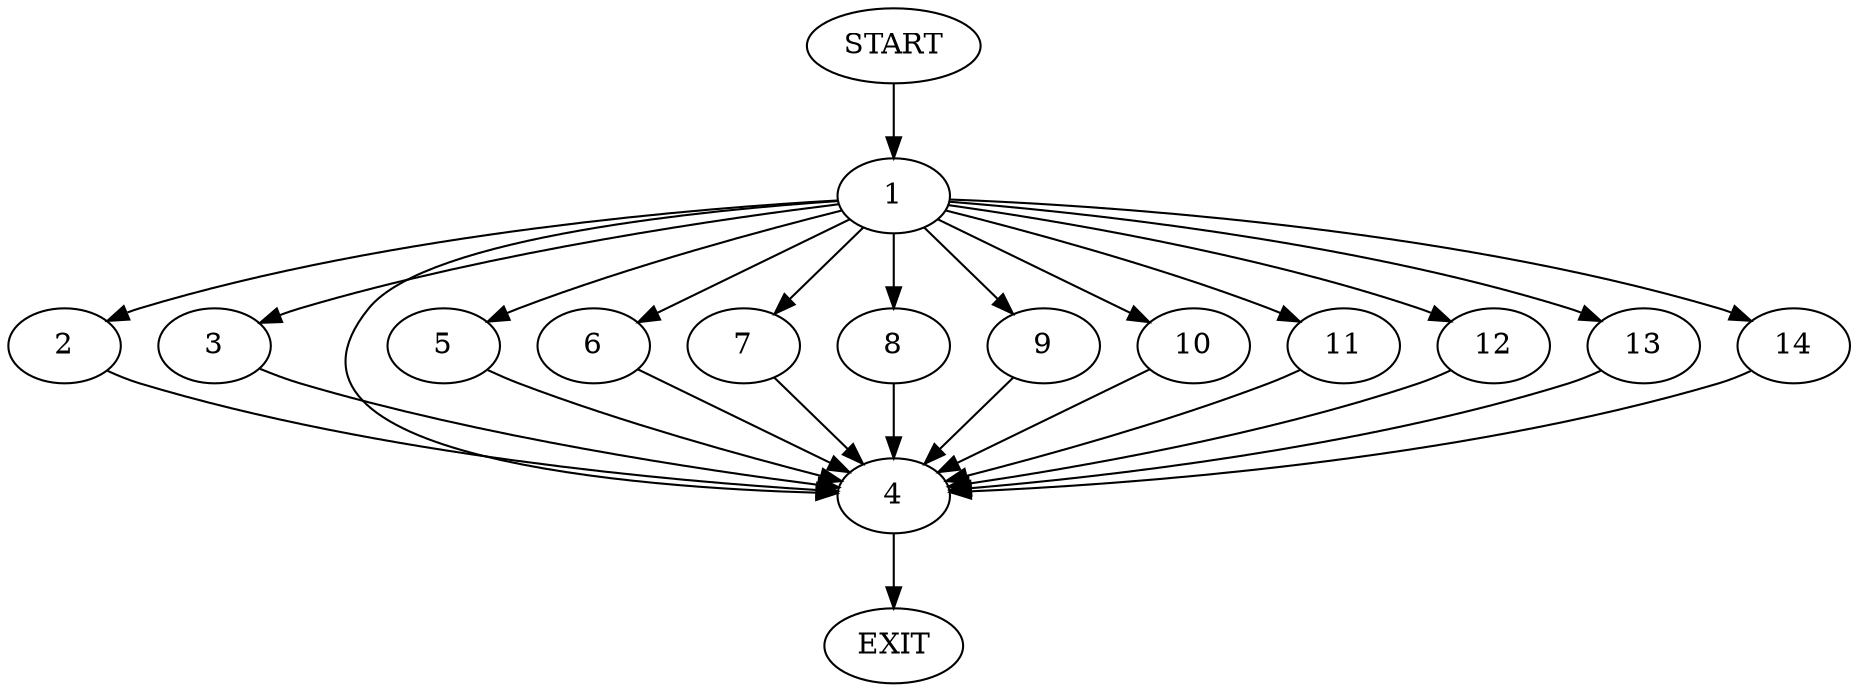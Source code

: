 digraph {
0 [label="START"]
15 [label="EXIT"]
0 -> 1
1 -> 2
1 -> 3
1 -> 4
1 -> 5
1 -> 6
1 -> 7
1 -> 8
1 -> 9
1 -> 10
1 -> 11
1 -> 12
1 -> 13
1 -> 14
4 -> 15
2 -> 4
8 -> 4
10 -> 4
7 -> 4
12 -> 4
14 -> 4
5 -> 4
11 -> 4
13 -> 4
9 -> 4
3 -> 4
6 -> 4
}
